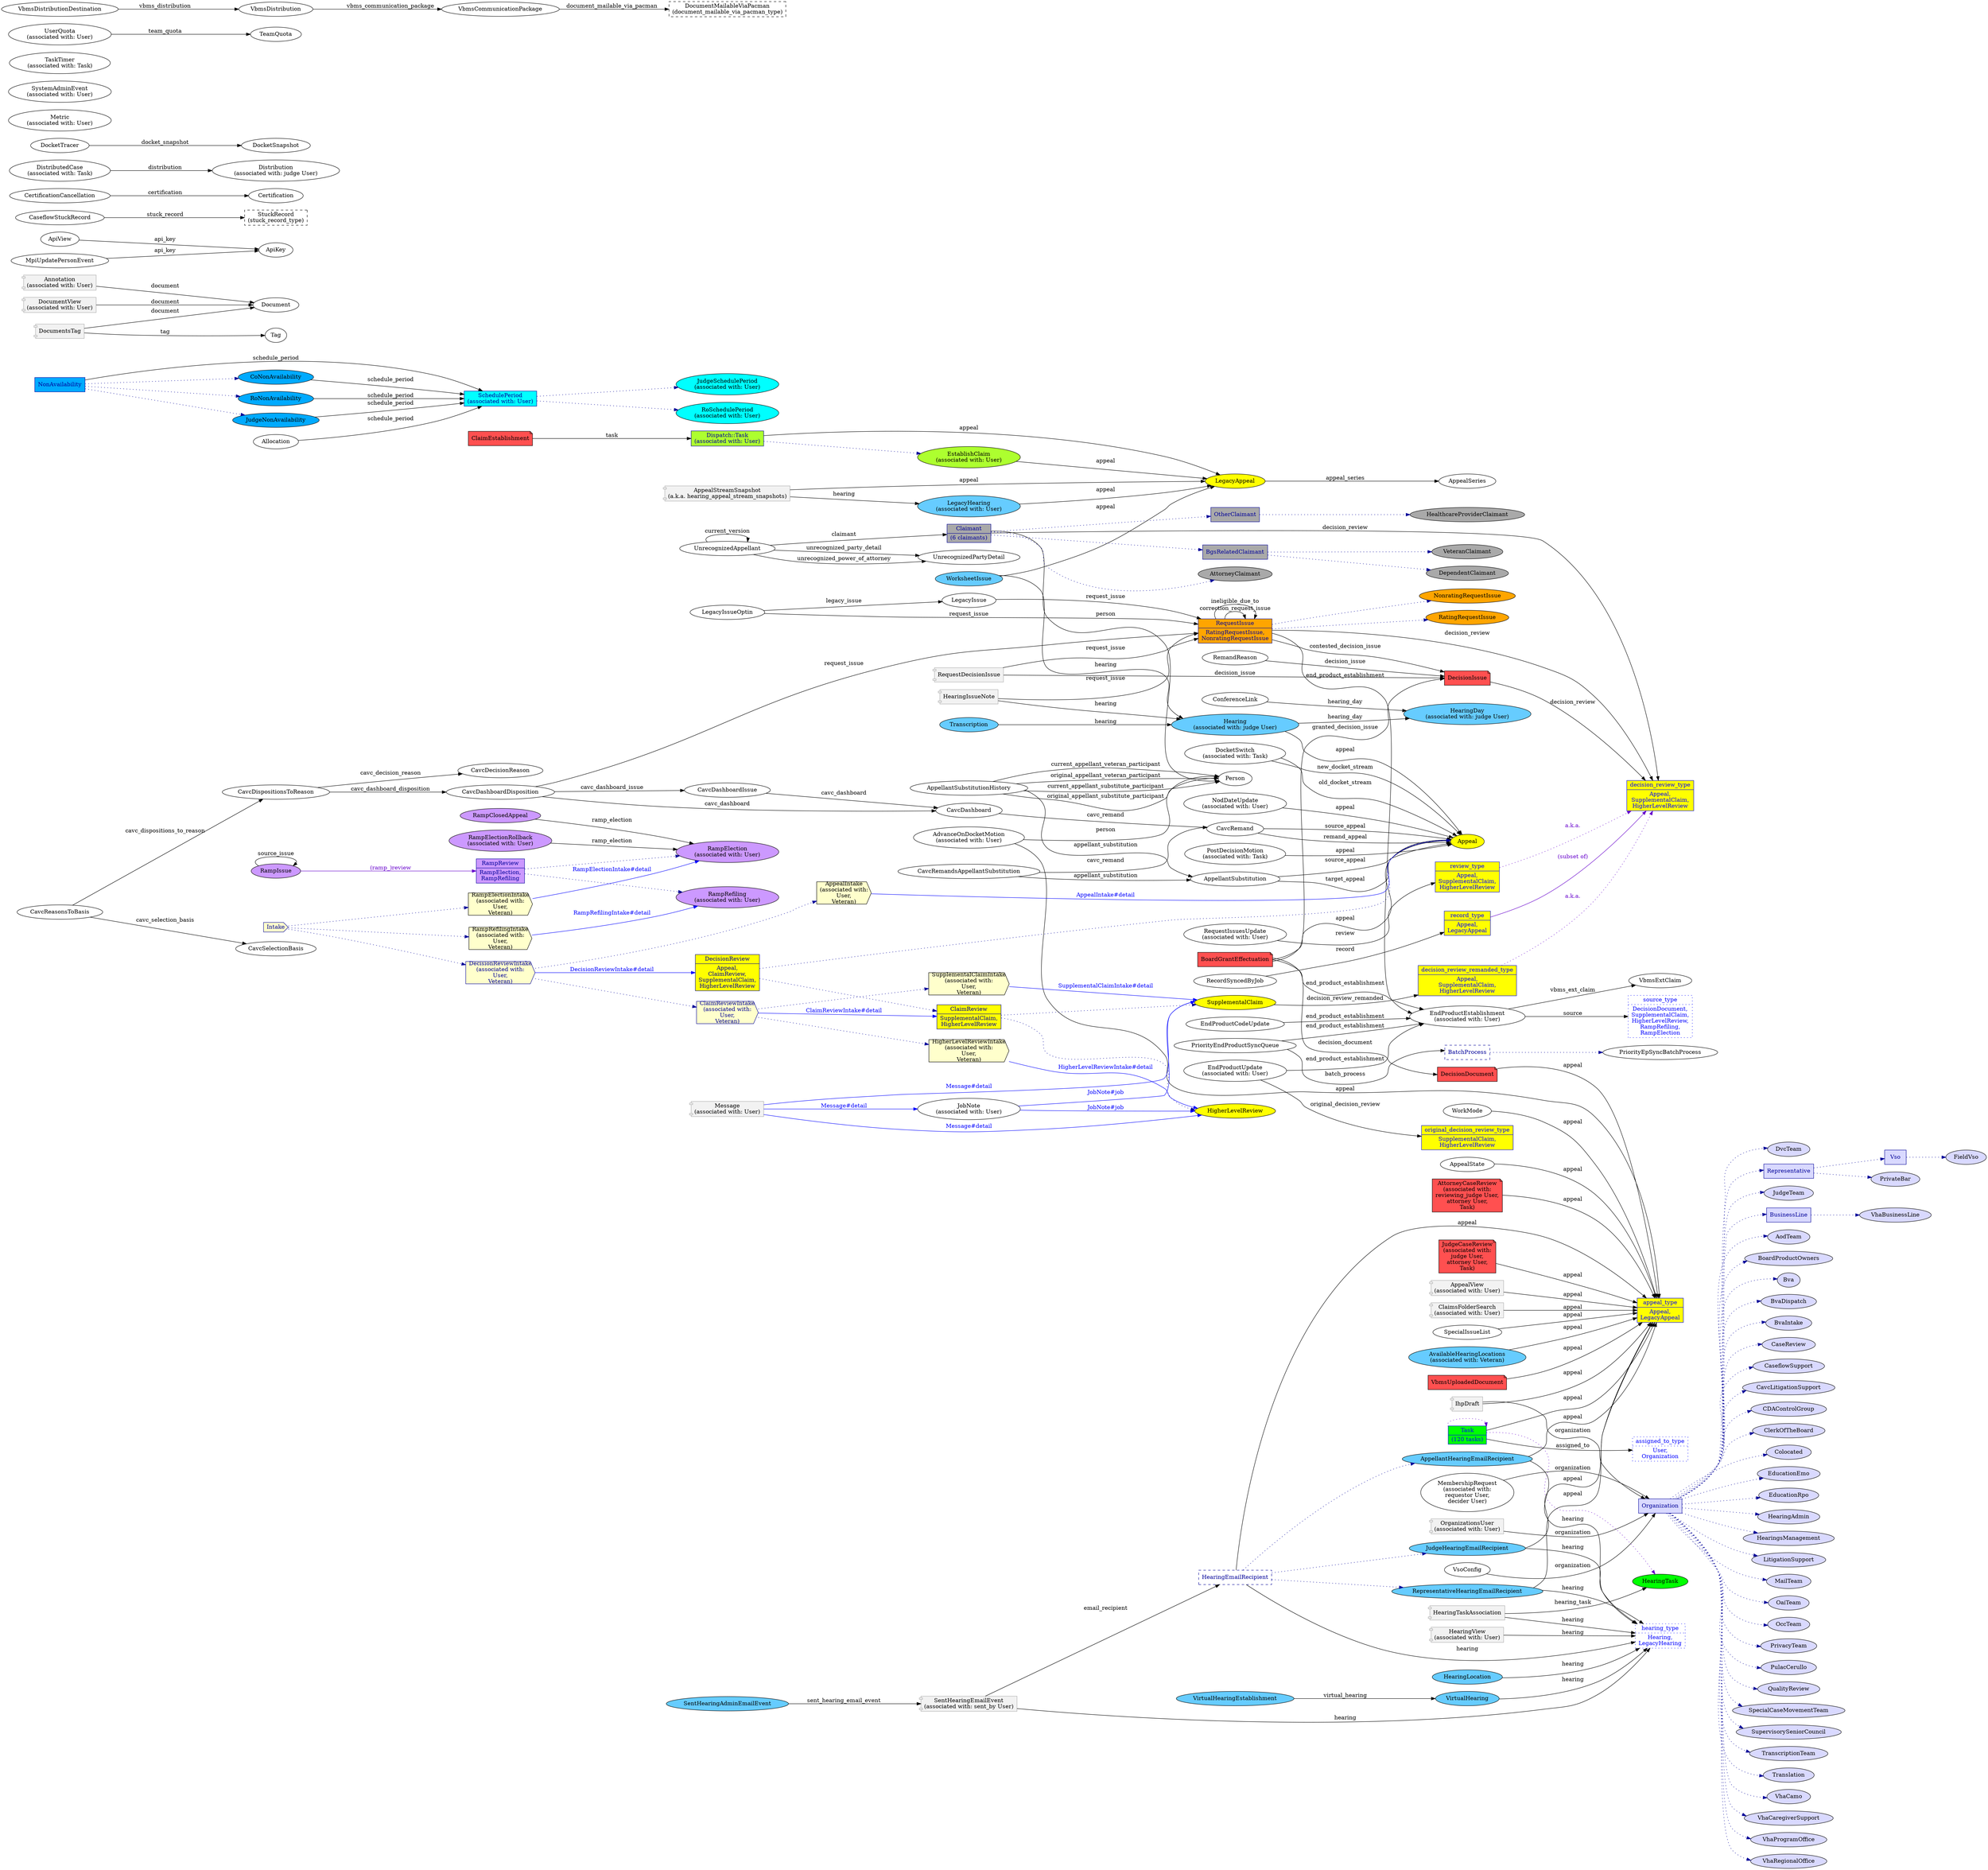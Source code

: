 digraph belongs_to_erd_subclasses {
	graph [bb="0,0,4979.9,5199",
		rankdir=LR
	];
	node [label="\N"];
	AppealSeries	[
		label=AppealSeries,
		];
	LegacyAppeal	[fillcolor="#ffff00",
		label=LegacyAppeal,
		style=filled,
		];
	LegacyAppeal -> AppealSeries	[label=appeal_series,
		];
	decision_review_type	[color="#0000ff",
		fillcolor="#ffff00",
		fontcolor="#0000ff",
		label="decision_review_type|Appeal,\nSupplementalClaim,\nHigherLevelReview",
		shape=record,
		style=filled,
		];
	Claimant	[color="#000099",
		fillcolor="#a9a9a9",
		fontcolor="#000099",
		label="Claimant|(6 claimants)",
		shape=record,
		style=filled,
		];
	Claimant -> decision_review_type	[label=decision_review,
		];
	Person	[
		label=Person,
		];
	Claimant -> Person	[label=person,
		];
	AttorneyClaimant	[fillcolor="#a9a9a9",
		label=AttorneyClaimant,
		style=filled,
		];
	Claimant -> AttorneyClaimant	[color="#000099",
		style=dotted];
	BgsRelatedClaimant	[color="#000099",
		fillcolor="#a9a9a9",
		fontcolor="#000099",
		label=BgsRelatedClaimant,
		shape=record,
		style=filled,
		];
	Claimant -> BgsRelatedClaimant	[color="#000099",
		style=dotted];
	OtherClaimant	[color="#000099",
		fillcolor="#a9a9a9",
		fontcolor="#000099",
		label=OtherClaimant,
		shape=record,
		style=filled,
		];
	Claimant -> OtherClaimant	[color="#000099",
		style=dotted];
	HearingDay	[fillcolor="#66ccff",
		label="HearingDay\n(associated with: judge User)",
		style=filled,
		];
	appeal_type	[color="#0000ff",
		fillcolor="#ffff00",
		fontcolor="#0000ff",
		label="appeal_type|Appeal,\nLegacyAppeal",
		shape=record,
		style=filled,
		];
	AttorneyCaseReview	[fillcolor="#ff5050",
		label="AttorneyCaseReview\n(associated with:\nreviewing_judge User,\nattorney User,\nTask)",
		shape=note,
		style=filled,
		];
	AttorneyCaseReview -> appeal_type	[label=appeal,
		];
	JudgeCaseReview	[fillcolor="#ff5050",
		label="JudgeCaseReview\n(associated with:\njudge User,\nattorney User,\nTask)",
		shape=note,
		style=filled,
		];
	JudgeCaseReview -> appeal_type	[label=appeal,
		];
	JobNote	[
		label="JobNote\n(associated with: User)",
		];
	SupplementalClaim	[fillcolor="#ffff00",
		label=SupplementalClaim,
		style=filled,
		];
	JobNote -> SupplementalClaim	[color="#0000ff",
		fontcolor="#0000ff",
		label="JobNote#job",
		];
	HigherLevelReview	[fillcolor="#ffff00",
		label=HigherLevelReview,
		style=filled,
		];
	JobNote -> HigherLevelReview	[color="#0000ff",
		fontcolor="#0000ff",
		label="JobNote#job",
		];
	RequestIssue	[color="#000099",
		fillcolor="#ffa500",
		fontcolor="#000099",
		label="RequestIssue|RatingRequestIssue,\nNonratingRequestIssue",
		shape=record,
		style=filled,
		];
	RequestIssue -> decision_review_type	[label=decision_review,
		];
	RequestIssue -> RequestIssue	[label=correction_request_issue,
		];
	RequestIssue -> RequestIssue	[label=ineligible_due_to,
		];
	EndProductEstablishment	[
		label="EndProductEstablishment\n(associated with: User)",
		];
	RequestIssue -> EndProductEstablishment	[label=end_product_establishment,
		];
	DecisionIssue	[fillcolor="#ff5050",
		label=DecisionIssue,
		shape=note,
		style=filled,
		];
	RequestIssue -> DecisionIssue	[label=contested_decision_issue,
		];
	NonratingRequestIssue	[fillcolor="#ffa500",
		label=NonratingRequestIssue,
		style=filled,
		];
	RequestIssue -> NonratingRequestIssue	[color="#000099",
		style=dotted];
	RatingRequestIssue	[fillcolor="#ffa500",
		label=RatingRequestIssue,
		style=filled,
		];
	RequestIssue -> RatingRequestIssue	[color="#000099",
		style=dotted];
	source_type	[color="#0000ff",
		fontcolor="#0000ff",
		label="source_type|DecisionDocument,\nSupplementalClaim,\nHigherLevelReview,\nRampRefiling,\nRampElection",
		shape=record,
		style=dotted,
		];
	EndProductEstablishment -> source_type	[label=source,
		];
	VbmsExtClaim	[
		label=VbmsExtClaim,
		];
	EndProductEstablishment -> VbmsExtClaim	[label=vbms_ext_claim,
		];
	DecisionIssue -> decision_review_type	[label=decision_review,
		];
	"Dispatch::Task"	[color="#000099",
		fillcolor="#adff2f",
		fontcolor="#000099",
		label="Dispatch::Task\n(associated with: User)",
		shape=record,
		style=filled,
		];
	"Dispatch::Task" -> LegacyAppeal	[label=appeal,
		];
	EstablishClaim	[fillcolor="#adff2f",
		label="EstablishClaim\n(associated with: User)",
		style=filled,
		];
	"Dispatch::Task" -> EstablishClaim	[color="#000099",
		style=dotted];
	WorksheetIssue	[fillcolor="#66ccff",
		label=WorksheetIssue,
		style=filled,
		];
	WorksheetIssue -> LegacyAppeal	[label=appeal,
		];
	Hearing	[fillcolor="#66ccff",
		label="Hearing\n(associated with: judge User)",
		style=filled,
		];
	WorksheetIssue -> Hearing	[label=hearing,
		];
	Hearing -> HearingDay	[label=hearing_day,
		];
	Appeal	[fillcolor="#ffff00",
		label=Appeal,
		style=filled,
		];
	Hearing -> Appeal	[label=appeal,
		];
	AppealView	[color="#aaaaaa",
		fillcolor="#f2f2f2",
		label="AppealView\n(associated with: User)",
		shape=component,
		style=filled,
		];
	AppealView -> appeal_type	[label=appeal,
		];
	ClaimsFolderSearch	[color="#aaaaaa",
		fillcolor="#f2f2f2",
		label="ClaimsFolderSearch\n(associated with: User)",
		shape=component,
		style=filled,
		];
	ClaimsFolderSearch -> appeal_type	[label=appeal,
		];
	Task	[color="#0000ff",
		fillcolor="#00ff00",
		fontcolor="#0000ff",
		label="Task|(120 tasks)",
		shape=record,
		style=filled,
		];
	Task -> appeal_type	[label=appeal,
		];
	Task -> Task	[color="#6600cc",
		fontcolor="#6600cc",
		style=dotted];
	assigned_to_type	[color="#0000ff",
		fontcolor="#0000ff",
		label="assigned_to_type|User,\nOrganization",
		shape=record,
		style=dotted,
		];
	Task -> assigned_to_type	[label=assigned_to,
		];
	HearingTask	[fillcolor="#00ff00",
		label=HearingTask,
		style=filled,
		];
	Task -> HearingTask	[color="#6600cc",
		fontcolor="#6600cc",
		style=dotted];
	RequestDecisionIssue	[color="#aaaaaa",
		fillcolor="#f2f2f2",
		label=RequestDecisionIssue,
		shape=component,
		style=filled,
		];
	RequestDecisionIssue -> RequestIssue	[label=request_issue,
		];
	RequestDecisionIssue -> DecisionIssue	[label=decision_issue,
		];
	DecisionDocument	[fillcolor="#ff5050",
		label=DecisionDocument,
		shape=note,
		style=filled,
		];
	DecisionDocument -> appeal_type	[label=appeal,
		];
	RequestIssuesUpdate	[
		label="RequestIssuesUpdate\n(associated with: User)",
		];
	review_type	[color="#0000ff",
		fillcolor="#ffff00",
		fontcolor="#0000ff",
		label="review_type|Appeal,\nSupplementalClaim,\nHigherLevelReview",
		shape=record,
		style=filled,
		];
	RequestIssuesUpdate -> review_type	[label=review,
		];
	review_type -> decision_review_type	[color="#6600cc",
		fontcolor="#6600cc",
		label="a.k.a.",
		style=dotted];
	hearing_type	[color="#0000ff",
		fontcolor="#0000ff",
		label="hearing_type|Hearing,\nLegacyHearing",
		shape=record,
		style=dotted,
		];
	HearingEmailRecipient	[color="#000099",
		fillcolor="#66ccff",
		fontcolor="#000099",
		label=HearingEmailRecipient,
		shape=record,
		style=dashed,
		];
	HearingEmailRecipient -> appeal_type	[label=appeal,
		];
	HearingEmailRecipient -> hearing_type	[label=hearing,
		];
	AppellantHearingEmailRecipient	[fillcolor="#66ccff",
		label=AppellantHearingEmailRecipient,
		style=filled,
		];
	HearingEmailRecipient -> AppellantHearingEmailRecipient	[color="#000099",
		style=dotted];
	JudgeHearingEmailRecipient	[fillcolor="#66ccff",
		label=JudgeHearingEmailRecipient,
		style=filled,
		];
	HearingEmailRecipient -> JudgeHearingEmailRecipient	[color="#000099",
		style=dotted];
	RepresentativeHearingEmailRecipient	[fillcolor="#66ccff",
		label=RepresentativeHearingEmailRecipient,
		style=filled,
		];
	HearingEmailRecipient -> RepresentativeHearingEmailRecipient	[color="#000099",
		style=dotted];
	HearingTaskAssociation	[color="#aaaaaa",
		fillcolor="#f2f2f2",
		label=HearingTaskAssociation,
		shape=component,
		style=filled,
		];
	HearingTaskAssociation -> hearing_type	[label=hearing,
		];
	HearingTaskAssociation -> HearingTask	[label=hearing_task,
		];
	VirtualHearing	[fillcolor="#66ccff",
		label=VirtualHearing,
		style=filled,
		];
	VirtualHearing -> hearing_type	[label=hearing,
		];
	Transcription	[fillcolor="#66ccff",
		label=Transcription,
		style=filled,
		];
	Transcription -> Hearing	[label=hearing,
		];
	HearingView	[color="#aaaaaa",
		fillcolor="#f2f2f2",
		label="HearingView\n(associated with: User)",
		shape=component,
		style=filled,
		];
	HearingView -> hearing_type	[label=hearing,
		];
	HearingLocation	[fillcolor="#66ccff",
		label=HearingLocation,
		style=filled,
		];
	HearingLocation -> hearing_type	[label=hearing,
		];
	HearingIssueNote	[color="#aaaaaa",
		fillcolor="#f2f2f2",
		label=HearingIssueNote,
		shape=component,
		style=filled,
		];
	HearingIssueNote -> RequestIssue	[label=request_issue,
		];
	HearingIssueNote -> Hearing	[label=hearing,
		];
	SentHearingEmailEvent	[color="#aaaaaa",
		fillcolor="#f2f2f2",
		label="SentHearingEmailEvent\n(associated with: sent_by User)",
		shape=component,
		style=filled,
		];
	SentHearingEmailEvent -> hearing_type	[label=hearing,
		];
	SentHearingEmailEvent -> HearingEmailRecipient	[label=email_recipient,
		];
	LegacyHearing	[fillcolor="#66ccff",
		label="LegacyHearing\n(associated with: User)",
		style=filled,
		];
	LegacyHearing -> LegacyAppeal	[label=appeal,
		];
	AppealStreamSnapshot	[color="#aaaaaa",
		fillcolor="#f2f2f2",
		label="AppealStreamSnapshot\n(a.k.a. hearing_appeal_stream_snapshots)",
		shape=component,
		style=filled,
		];
	AppealStreamSnapshot -> LegacyAppeal	[label=appeal,
		];
	AppealStreamSnapshot -> LegacyHearing	[label=hearing,
		];
	SpecialIssueList	[
		label=SpecialIssueList,
		];
	SpecialIssueList -> appeal_type	[label=appeal,
		];
	AvailableHearingLocations	[fillcolor="#66ccff",
		label="AvailableHearingLocations\n(associated with: Veteran)",
		style=filled,
		];
	AvailableHearingLocations -> appeal_type	[label=appeal,
		];
	record_type	[color="#0000ff",
		fillcolor="#ffff00",
		fontcolor="#0000ff",
		label="record_type|Appeal,\nLegacyAppeal",
		shape=record,
		style=filled,
		];
	record_type -> decision_review_type	[color="#6600cc",
		fontcolor="#6600cc",
		label="(subset of)",
		];
	RecordSyncedByJob	[
		label=RecordSyncedByJob,
		];
	RecordSyncedByJob -> record_type	[label=record,
		];
	VbmsUploadedDocument	[fillcolor="#ff5050",
		label=VbmsUploadedDocument,
		shape=note,
		style=filled,
		];
	VbmsUploadedDocument -> appeal_type	[label=appeal,
		];
	WorkMode	[
		label=WorkMode,
		];
	WorkMode -> appeal_type	[label=appeal,
		];
	AppealState	[
		label=AppealState,
		];
	AppealState -> appeal_type	[label=appeal,
		];
	NodDateUpdate	[
		label="NodDateUpdate\n(associated with: User)",
		];
	NodDateUpdate -> Appeal	[label=appeal,
		];
	PostDecisionMotion	[
		label="PostDecisionMotion\n(associated with: Task)",
		];
	PostDecisionMotion -> Appeal	[label=appeal,
		];
	SchedulePeriod	[color="#000099",
		fillcolor="#00ffff",
		fontcolor="#000099",
		label="SchedulePeriod\n(associated with: User)",
		shape=record,
		style=filled,
		];
	JudgeSchedulePeriod	[fillcolor="#00ffff",
		label="JudgeSchedulePeriod\n(associated with: User)",
		style=filled,
		];
	SchedulePeriod -> JudgeSchedulePeriod	[color="#000099",
		style=dotted];
	RoSchedulePeriod	[fillcolor="#00ffff",
		label="RoSchedulePeriod\n(associated with: User)",
		style=filled,
		];
	SchedulePeriod -> RoSchedulePeriod	[color="#000099",
		style=dotted];
	NonAvailability	[color="#000099",
		fillcolor="#00aaff",
		fontcolor="#000099",
		label=NonAvailability,
		shape=record,
		style=filled,
		];
	NonAvailability -> SchedulePeriod	[label=schedule_period,
		];
	CoNonAvailability	[fillcolor="#00aaff",
		label=CoNonAvailability,
		style=filled,
		];
	NonAvailability -> CoNonAvailability	[color="#000099",
		style=dotted];
	RoNonAvailability	[fillcolor="#00aaff",
		label=RoNonAvailability,
		style=filled,
		];
	NonAvailability -> RoNonAvailability	[color="#000099",
		style=dotted];
	JudgeNonAvailability	[fillcolor="#00aaff",
		label=JudgeNonAvailability,
		style=filled,
		];
	NonAvailability -> JudgeNonAvailability	[color="#000099",
		style=dotted];
	RemandReason	[
		label=RemandReason,
		];
	RemandReason -> DecisionIssue	[label=decision_issue,
		];
	CavcRemand	[
		label=CavcRemand,
		];
	CavcRemand -> Appeal	[label=source_appeal,
		];
	CavcRemand -> Appeal	[label=remand_appeal,
		];
	Organization	[color="#000099",
		fillcolor="#d9d9ff",
		fontcolor="#000099",
		label=Organization,
		shape=record,
		style=filled,
		];
	DvcTeam	[fillcolor="#d9d9ff",
		label=DvcTeam,
		style=filled,
		];
	Organization -> DvcTeam	[color="#000099",
		style=dotted];
	Representative	[color="#000099",
		fillcolor="#d9d9ff",
		fontcolor="#000099",
		label=Representative,
		shape=record,
		style=filled,
		];
	Organization -> Representative	[color="#000099",
		style=dotted];
	JudgeTeam	[fillcolor="#d9d9ff",
		label=JudgeTeam,
		style=filled,
		];
	Organization -> JudgeTeam	[color="#000099",
		style=dotted];
	BusinessLine	[color="#000099",
		fillcolor="#d9d9ff",
		fontcolor="#000099",
		label=BusinessLine,
		shape=record,
		style=filled,
		];
	Organization -> BusinessLine	[color="#000099",
		style=dotted];
	AodTeam	[fillcolor="#d9d9ff",
		label=AodTeam,
		style=filled,
		];
	Organization -> AodTeam	[color="#000099",
		style=dotted];
	BoardProductOwners	[fillcolor="#d9d9ff",
		label=BoardProductOwners,
		style=filled,
		];
	Organization -> BoardProductOwners	[color="#000099",
		style=dotted];
	Bva	[fillcolor="#d9d9ff",
		label=Bva,
		style=filled,
		];
	Organization -> Bva	[color="#000099",
		style=dotted];
	BvaDispatch	[fillcolor="#d9d9ff",
		label=BvaDispatch,
		style=filled,
		];
	Organization -> BvaDispatch	[color="#000099",
		style=dotted];
	BvaIntake	[fillcolor="#d9d9ff",
		label=BvaIntake,
		style=filled,
		];
	Organization -> BvaIntake	[color="#000099",
		style=dotted];
	CaseReview	[fillcolor="#d9d9ff",
		label=CaseReview,
		style=filled,
		];
	Organization -> CaseReview	[color="#000099",
		style=dotted];
	CaseflowSupport	[fillcolor="#d9d9ff",
		label=CaseflowSupport,
		style=filled,
		];
	Organization -> CaseflowSupport	[color="#000099",
		style=dotted];
	CavcLitigationSupport	[fillcolor="#d9d9ff",
		label=CavcLitigationSupport,
		style=filled,
		];
	Organization -> CavcLitigationSupport	[color="#000099",
		style=dotted];
	CDAControlGroup	[fillcolor="#d9d9ff",
		label=CDAControlGroup,
		style=filled,
		];
	Organization -> CDAControlGroup	[color="#000099",
		style=dotted];
	ClerkOfTheBoard	[fillcolor="#d9d9ff",
		label=ClerkOfTheBoard,
		style=filled,
		];
	Organization -> ClerkOfTheBoard	[color="#000099",
		style=dotted];
	Colocated	[fillcolor="#d9d9ff",
		label=Colocated,
		style=filled,
		];
	Organization -> Colocated	[color="#000099",
		style=dotted];
	EducationEmo	[fillcolor="#d9d9ff",
		label=EducationEmo,
		style=filled,
		];
	Organization -> EducationEmo	[color="#000099",
		style=dotted];
	EducationRpo	[fillcolor="#d9d9ff",
		label=EducationRpo,
		style=filled,
		];
	Organization -> EducationRpo	[color="#000099",
		style=dotted];
	HearingAdmin	[fillcolor="#d9d9ff",
		label=HearingAdmin,
		style=filled,
		];
	Organization -> HearingAdmin	[color="#000099",
		style=dotted];
	HearingsManagement	[fillcolor="#d9d9ff",
		label=HearingsManagement,
		style=filled,
		];
	Organization -> HearingsManagement	[color="#000099",
		style=dotted];
	LitigationSupport	[fillcolor="#d9d9ff",
		label=LitigationSupport,
		style=filled,
		];
	Organization -> LitigationSupport	[color="#000099",
		style=dotted];
	MailTeam	[fillcolor="#d9d9ff",
		label=MailTeam,
		style=filled,
		];
	Organization -> MailTeam	[color="#000099",
		style=dotted];
	OaiTeam	[fillcolor="#d9d9ff",
		label=OaiTeam,
		style=filled,
		];
	Organization -> OaiTeam	[color="#000099",
		style=dotted];
	OccTeam	[fillcolor="#d9d9ff",
		label=OccTeam,
		style=filled,
		];
	Organization -> OccTeam	[color="#000099",
		style=dotted];
	PrivacyTeam	[fillcolor="#d9d9ff",
		label=PrivacyTeam,
		style=filled,
		];
	Organization -> PrivacyTeam	[color="#000099",
		style=dotted];
	PulacCerullo	[fillcolor="#d9d9ff",
		label=PulacCerullo,
		style=filled,
		];
	Organization -> PulacCerullo	[color="#000099",
		style=dotted];
	QualityReview	[fillcolor="#d9d9ff",
		label=QualityReview,
		style=filled,
		];
	Organization -> QualityReview	[color="#000099",
		style=dotted];
	SpecialCaseMovementTeam	[fillcolor="#d9d9ff",
		label=SpecialCaseMovementTeam,
		style=filled,
		];
	Organization -> SpecialCaseMovementTeam	[color="#000099",
		style=dotted];
	SupervisorySeniorCouncil	[fillcolor="#d9d9ff",
		label=SupervisorySeniorCouncil,
		style=filled,
		];
	Organization -> SupervisorySeniorCouncil	[color="#000099",
		style=dotted];
	TranscriptionTeam	[fillcolor="#d9d9ff",
		label=TranscriptionTeam,
		style=filled,
		];
	Organization -> TranscriptionTeam	[color="#000099",
		style=dotted];
	Translation	[fillcolor="#d9d9ff",
		label=Translation,
		style=filled,
		];
	Organization -> Translation	[color="#000099",
		style=dotted];
	VhaCamo	[fillcolor="#d9d9ff",
		label=VhaCamo,
		style=filled,
		];
	Organization -> VhaCamo	[color="#000099",
		style=dotted];
	VhaCaregiverSupport	[fillcolor="#d9d9ff",
		label=VhaCaregiverSupport,
		style=filled,
		];
	Organization -> VhaCaregiverSupport	[color="#000099",
		style=dotted];
	VhaProgramOffice	[fillcolor="#d9d9ff",
		label=VhaProgramOffice,
		style=filled,
		];
	Organization -> VhaProgramOffice	[color="#000099",
		style=dotted];
	VhaRegionalOffice	[fillcolor="#d9d9ff",
		label=VhaRegionalOffice,
		style=filled,
		];
	Organization -> VhaRegionalOffice	[color="#000099",
		style=dotted];
	OrganizationsUser	[color="#aaaaaa",
		fillcolor="#f2f2f2",
		label="OrganizationsUser\n(associated with: User)",
		shape=component,
		style=filled,
		];
	OrganizationsUser -> Organization	[label=organization,
		];
	RampReview	[color="#000099",
		fillcolor="#cc99ff",
		fontcolor="#000099",
		label="RampReview|RampElection,\nRampRefiling",
		shape=record,
		style=filled,
		];
	RampElection	[fillcolor="#cc99ff",
		label="RampElection\n(associated with: User)",
		style=filled,
		];
	RampReview -> RampElection	[color="#000099",
		style=dotted];
	RampRefiling	[fillcolor="#cc99ff",
		label="RampRefiling\n(associated with: User)",
		style=filled,
		];
	RampReview -> RampRefiling	[color="#000099",
		style=dotted];
	AdvanceOnDocketMotion	[
		label="AdvanceOnDocketMotion\n(associated with: User)",
		];
	AdvanceOnDocketMotion -> Person	[label=person,
		];
	AdvanceOnDocketMotion -> appeal_type	[label=appeal,
		];
	Document	[
		label=Document,
		];
	Annotation	[color="#aaaaaa",
		fillcolor="#f2f2f2",
		label="Annotation\n(associated with: User)",
		shape=component,
		style=filled,
		];
	Annotation -> Document	[label=document,
		];
	ApiKey	[
		label=ApiKey,
		];
	ApiView	[
		label=ApiView,
		];
	ApiView -> ApiKey	[label=api_key,
		];
	AppellantSubstitution	[
		label=AppellantSubstitution,
		];
	AppellantSubstitution -> Appeal	[label=source_appeal,
		];
	AppellantSubstitution -> Appeal	[label=target_appeal,
		];
	AppellantSubstitutionHistory	[
		label=AppellantSubstitutionHistory,
		];
	AppellantSubstitutionHistory -> Person	[label=original_appellant_veteran_participant,
		];
	AppellantSubstitutionHistory -> Person	[label=current_appellant_substitute_participant,
		];
	AppellantSubstitutionHistory -> Person	[label=original_appellant_substitute_participant,
		];
	AppellantSubstitutionHistory -> Person	[label=current_appellant_veteran_participant,
		];
	AppellantSubstitutionHistory -> AppellantSubstitution	[label=appellant_substitution,
		];
	BoardGrantEffectuation	[fillcolor="#ff5050",
		label=BoardGrantEffectuation,
		shape=note,
		style=filled,
		];
	BoardGrantEffectuation -> EndProductEstablishment	[label=end_product_establishment,
		];
	BoardGrantEffectuation -> DecisionIssue	[label=granted_decision_issue,
		];
	BoardGrantEffectuation -> DecisionDocument	[label=decision_document,
		];
	BoardGrantEffectuation -> Appeal	[label=appeal,
		];
	stuck_record_type	[
		label="StuckRecord\n(stuck_record_type)",
		shape=box,
		style=dashed,
		];
	CaseflowStuckRecord	[
		label=CaseflowStuckRecord,
		];
	CaseflowStuckRecord -> stuck_record_type	[label=stuck_record,
		];
	CavcDashboard	[
		label=CavcDashboard,
		];
	CavcDashboard -> CavcRemand	[label=cavc_remand,
		];
	CavcDashboardDisposition	[
		label=CavcDashboardDisposition,
		];
	CavcDashboardDisposition -> RequestIssue	[label=request_issue,
		];
	CavcDashboardDisposition -> CavcDashboard	[label=cavc_dashboard,
		];
	CavcDashboardIssue	[
		label=CavcDashboardIssue,
		];
	CavcDashboardDisposition -> CavcDashboardIssue	[label=cavc_dashboard_issue,
		];
	CavcDashboardIssue -> CavcDashboard	[label=cavc_dashboard,
		];
	CavcDispositionsToReason	[
		label=CavcDispositionsToReason,
		];
	CavcDispositionsToReason -> CavcDashboardDisposition	[label=cavc_dashboard_disposition,
		];
	CavcDecisionReason	[
		label=CavcDecisionReason,
		];
	CavcDispositionsToReason -> CavcDecisionReason	[label=cavc_decision_reason,
		];
	CavcReasonsToBasis	[
		label=CavcReasonsToBasis,
		];
	CavcReasonsToBasis -> CavcDispositionsToReason	[label=cavc_dispositions_to_reason,
		];
	CavcSelectionBasis	[
		label=CavcSelectionBasis,
		];
	CavcReasonsToBasis -> CavcSelectionBasis	[label=cavc_selection_basis,
		];
	CavcRemandsAppellantSubstitution	[
		label=CavcRemandsAppellantSubstitution,
		];
	CavcRemandsAppellantSubstitution -> CavcRemand	[label=cavc_remand,
		];
	CavcRemandsAppellantSubstitution -> AppellantSubstitution	[label=appellant_substitution,
		];
	Certification	[
		label=Certification,
		];
	CertificationCancellation	[
		label=CertificationCancellation,
		];
	CertificationCancellation -> Certification	[label=certification,
		];
	ClaimEstablishment	[fillcolor="#ff5050",
		label=ClaimEstablishment,
		shape=note,
		style=filled,
		];
	ClaimEstablishment -> "Dispatch::Task"	[label=task,
		];
	Distribution	[
		label="Distribution\n(associated with: judge User)",
		];
	DistributedCase	[
		label="DistributedCase\n(associated with: Task)",
		];
	DistributedCase -> Distribution	[label=distribution,
		];
	DocketSwitch	[
		label="DocketSwitch\n(associated with: Task)",
		];
	DocketSwitch -> Appeal	[label=old_docket_stream,
		];
	DocketSwitch -> Appeal	[label=new_docket_stream,
		];
	DocketSnapshot	[
		label=DocketSnapshot,
		];
	DocketTracer	[
		label=DocketTracer,
		];
	DocketTracer -> DocketSnapshot	[label=docket_snapshot,
		];
	DocumentView	[color="#aaaaaa",
		fillcolor="#f2f2f2",
		label="DocumentView\n(associated with: User)",
		shape=component,
		style=filled,
		];
	DocumentView -> Document	[label=document,
		];
	DocumentsTag	[color="#aaaaaa",
		fillcolor="#f2f2f2",
		label=DocumentsTag,
		shape=component,
		style=filled,
		];
	DocumentsTag -> Document	[label=document,
		];
	Tag	[
		label=Tag,
		];
	DocumentsTag -> Tag	[label=tag,
		];
	EndProductCodeUpdate	[
		label=EndProductCodeUpdate,
		];
	EndProductCodeUpdate -> EndProductEstablishment	[label=end_product_establishment,
		];
	EndProductUpdate	[
		label="EndProductUpdate\n(associated with: User)",
		];
	EndProductUpdate -> EndProductEstablishment	[label=end_product_establishment,
		];
	original_decision_review_type	[color="#0000ff",
		fillcolor="#ffff00",
		fontcolor="#0000ff",
		label="original_decision_review_type|SupplementalClaim,\nHigherLevelReview",
		shape=record,
		style=filled,
		];
	EndProductUpdate -> original_decision_review_type	[label=original_decision_review,
		];
	Allocation	[
		label=Allocation,
		];
	Allocation -> SchedulePeriod	[label=schedule_period,
		];
	ConferenceLink	[
		label=ConferenceLink,
		];
	ConferenceLink -> HearingDay	[label=hearing_day,
		];
	SentHearingAdminEmailEvent	[fillcolor="#66ccff",
		label=SentHearingAdminEmailEvent,
		style=filled,
		];
	SentHearingAdminEmailEvent -> SentHearingEmailEvent	[label=sent_hearing_email_event,
		];
	VirtualHearingEstablishment	[fillcolor="#66ccff",
		label=VirtualHearingEstablishment,
		style=filled,
		];
	VirtualHearingEstablishment -> VirtualHearing	[label=virtual_hearing,
		];
	IhpDraft	[color="#aaaaaa",
		fillcolor="#f2f2f2",
		label=IhpDraft,
		shape=component,
		style=filled,
		];
	IhpDraft -> appeal_type	[label=appeal,
		];
	IhpDraft -> Organization	[label=organization,
		];
	LegacyIssue	[
		label=LegacyIssue,
		];
	LegacyIssue -> RequestIssue	[label=request_issue,
		];
	LegacyIssueOptin	[
		label=LegacyIssueOptin,
		];
	LegacyIssueOptin -> RequestIssue	[label=request_issue,
		];
	LegacyIssueOptin -> LegacyIssue	[label=legacy_issue,
		];
	MembershipRequest	[
		label="MembershipRequest\n(associated with:\nrequestor User,\ndecider User)",
		];
	MembershipRequest -> Organization	[label=organization,
		];
	Message	[color="#aaaaaa",
		fillcolor="#f2f2f2",
		label="Message\n(associated with: User)",
		shape=component,
		style=filled,
		];
	Message -> JobNote	[color="#0000ff",
		fontcolor="#0000ff",
		label="Message#detail",
		];
	Message -> SupplementalClaim	[color="#0000ff",
		fontcolor="#0000ff",
		label="Message#detail",
		];
	Message -> HigherLevelReview	[color="#0000ff",
		fontcolor="#0000ff",
		label="Message#detail",
		];
	Metric	[
		label="Metric\n(associated with: User)",
		];
	MpiUpdatePersonEvent	[
		label=MpiUpdatePersonEvent,
		];
	MpiUpdatePersonEvent -> ApiKey	[label=api_key,
		];
	PriorityEndProductSyncQueue	[
		label=PriorityEndProductSyncQueue,
		];
	PriorityEndProductSyncQueue -> EndProductEstablishment	[label=end_product_establishment,
		];
	BatchProcess	[color="#000099",
		fontcolor="#000099",
		label=BatchProcess,
		shape=record,
		style=dashed,
		];
	PriorityEndProductSyncQueue -> BatchProcess	[label=batch_process,
		];
	PriorityEpSyncBatchProcess	[
		label=PriorityEpSyncBatchProcess,
		];
	BatchProcess -> PriorityEpSyncBatchProcess	[color="#000099",
		style=dotted];
	RampClosedAppeal	[fillcolor="#cc99ff",
		label=RampClosedAppeal,
		style=filled,
		];
	RampClosedAppeal -> RampElection	[label=ramp_election,
		];
	RampElectionRollback	[fillcolor="#cc99ff",
		label="RampElectionRollback\n(associated with: User)",
		style=filled,
		];
	RampElectionRollback -> RampElection	[label=ramp_election,
		];
	RampIssue	[fillcolor="#cc99ff",
		label=RampIssue,
		style=filled,
		];
	RampIssue -> RampReview	[color="#6600cc",
		fontcolor="#6600cc",
		label="(ramp_)review",
		];
	RampIssue -> RampIssue	[label=source_issue,
		];
	SystemAdminEvent	[
		label="SystemAdminEvent\n(associated with: User)",
		];
	TaskTimer	[
		label="TaskTimer\n(associated with: Task)",
		];
	UnrecognizedAppellant	[
		label=UnrecognizedAppellant,
		];
	UnrecognizedAppellant -> Claimant	[label=claimant,
		];
	UnrecognizedAppellant -> UnrecognizedAppellant	[label=current_version,
		];
	UnrecognizedPartyDetail	[
		label=UnrecognizedPartyDetail,
		];
	UnrecognizedAppellant -> UnrecognizedPartyDetail	[label=unrecognized_party_detail,
		];
	UnrecognizedAppellant -> UnrecognizedPartyDetail	[label=unrecognized_power_of_attorney,
		];
	UserQuota	[
		label="UserQuota\n(associated with: User)",
		];
	TeamQuota	[
		label=TeamQuota,
		];
	UserQuota -> TeamQuota	[label=team_quota,
		];
	document_mailable_via_pacman_type	[
		label="DocumentMailableViaPacman\n(document_mailable_via_pacman_type)",
		shape=box,
		style=dashed,
		];
	VbmsCommunicationPackage	[
		label=VbmsCommunicationPackage,
		];
	VbmsCommunicationPackage -> document_mailable_via_pacman_type	[label=document_mailable_via_pacman,
		];
	VbmsDistribution	[
		label=VbmsDistribution,
		];
	VbmsDistribution -> VbmsCommunicationPackage	[label=vbms_communication_package,
		];
	VbmsDistributionDestination	[
		label=VbmsDistributionDestination,
		];
	VbmsDistributionDestination -> VbmsDistribution	[label=vbms_distribution,
		];
	VsoConfig	[
		label=VsoConfig,
		];
	VsoConfig -> Organization	[label=organization,
		];
	decision_review_remanded_type	[color="#0000ff",
		fillcolor="#ffff00",
		fontcolor="#0000ff",
		label="decision_review_remanded_type|Appeal,\nSupplementalClaim,\nHigherLevelReview",
		shape=record,
		style=filled,
		];
	decision_review_remanded_type -> decision_review_type	[color="#6600cc",
		fontcolor="#6600cc",
		label="a.k.a.",
		style=dotted];
	SupplementalClaim -> decision_review_remanded_type	[label=decision_review_remanded,
		];
	EstablishClaim -> LegacyAppeal	[label=appeal,
		];
	DecisionReviewIntake	[color="#000099",
		fillcolor="#ffffcc",
		fontcolor="#000099",
		label="DecisionReviewIntake\n(associated with:\nUser,\nVeteran)",
		shape=cds,
		style=filled,
		];
	AppealIntake	[fillcolor="#ffffcc",
		label="AppealIntake\n(associated with:\nUser,\nVeteran)",
		shape=cds,
		style=filled,
		];
	DecisionReviewIntake -> AppealIntake	[color="#000099",
		style=dotted];
	ClaimReviewIntake	[color="#000099",
		fillcolor="#ffffcc",
		fontcolor="#000099",
		label="ClaimReviewIntake\n(associated with:\nUser,\nVeteran)",
		shape=cds,
		style=filled,
		];
	DecisionReviewIntake -> ClaimReviewIntake	[color="#000099",
		style=dotted];
	DecisionReview	[color="#000099",
		fillcolor="#ffff00",
		fontcolor="#000099",
		label="DecisionReview|Appeal,\nClaimReview,\nSupplementalClaim,\nHigherLevelReview",
		shape=record,
		style=filled,
		];
	DecisionReviewIntake -> DecisionReview	[color="#0000ff",
		fontcolor="#0000ff",
		label="DecisionReviewIntake#detail",
		];
	RampElectionIntake	[fillcolor="#ffffcc",
		label="RampElectionIntake\n(associated with:\nUser,\nVeteran)",
		shape=cds,
		style=filled,
		];
	RampElectionIntake -> RampElection	[color="#0000ff",
		fontcolor="#0000ff",
		label="RampElectionIntake#detail",
		];
	RampRefilingIntake	[fillcolor="#ffffcc",
		label="RampRefilingIntake\n(associated with:\nUser,\nVeteran)",
		shape=cds,
		style=filled,
		];
	RampRefilingIntake -> RampRefiling	[color="#0000ff",
		fontcolor="#0000ff",
		label="RampRefilingIntake#detail",
		];
	AppealIntake -> Appeal	[color="#0000ff",
		fontcolor="#0000ff",
		label="AppealIntake#detail",
		];
	HigherLevelReviewIntake	[fillcolor="#ffffcc",
		label="HigherLevelReviewIntake\n(associated with:\nUser,\nVeteran)",
		shape=cds,
		style=filled,
		];
	ClaimReviewIntake -> HigherLevelReviewIntake	[color="#000099",
		style=dotted];
	SupplementalClaimIntake	[fillcolor="#ffffcc",
		label="SupplementalClaimIntake\n(associated with:\nUser,\nVeteran)",
		shape=cds,
		style=filled,
		];
	ClaimReviewIntake -> SupplementalClaimIntake	[color="#000099",
		style=dotted];
	ClaimReview	[color="#000099",
		fillcolor="#ffff00",
		fontcolor="#000099",
		label="ClaimReview|SupplementalClaim,\nHigherLevelReview",
		shape=record,
		style=filled,
		];
	ClaimReviewIntake -> ClaimReview	[color="#0000ff",
		fontcolor="#0000ff",
		label="ClaimReviewIntake#detail",
		];
	HigherLevelReviewIntake -> HigherLevelReview	[color="#0000ff",
		fontcolor="#0000ff",
		label="HigherLevelReviewIntake#detail",
		];
	SupplementalClaimIntake -> SupplementalClaim	[color="#0000ff",
		fontcolor="#0000ff",
		label="SupplementalClaimIntake#detail",
		];
	AppellantHearingEmailRecipient -> appeal_type	[label=appeal,
		];
	AppellantHearingEmailRecipient -> hearing_type	[label=hearing,
		];
	JudgeHearingEmailRecipient -> appeal_type	[label=appeal,
		];
	JudgeHearingEmailRecipient -> hearing_type	[label=hearing,
		];
	RepresentativeHearingEmailRecipient -> appeal_type	[label=appeal,
		];
	RepresentativeHearingEmailRecipient -> hearing_type	[label=hearing,
		];
	CoNonAvailability -> SchedulePeriod	[label=schedule_period,
		];
	RoNonAvailability -> SchedulePeriod	[label=schedule_period,
		];
	JudgeNonAvailability -> SchedulePeriod	[label=schedule_period,
		];
	DecisionReview -> Appeal	[color="#000099",
		style=dotted];
	DecisionReview -> ClaimReview	[color="#000099",
		style=dotted];
	ClaimReview -> SupplementalClaim	[color="#000099",
		style=dotted];
	ClaimReview -> HigherLevelReview	[color="#000099",
		style=dotted];
	DependentClaimant	[fillcolor="#a9a9a9",
		label=DependentClaimant,
		style=filled,
		];
	BgsRelatedClaimant -> DependentClaimant	[color="#000099",
		style=dotted];
	VeteranClaimant	[fillcolor="#a9a9a9",
		label=VeteranClaimant,
		style=filled,
		];
	BgsRelatedClaimant -> VeteranClaimant	[color="#000099",
		style=dotted];
	HealthcareProviderClaimant	[fillcolor="#a9a9a9",
		label=HealthcareProviderClaimant,
		style=filled,
		];
	OtherClaimant -> HealthcareProviderClaimant	[color="#000099",
		style=dotted];
	Intake	[color="#000099",
		fillcolor="#ffffcc",
		fontcolor="#000099",
		label=Intake,
		shape=cds,
		style=filled,
		];
	Intake -> DecisionReviewIntake	[color="#000099",
		style=dotted];
	Intake -> RampElectionIntake	[color="#000099",
		style=dotted];
	Intake -> RampRefilingIntake	[color="#000099",
		style=dotted];
	Vso	[color="#000099",
		fillcolor="#d9d9ff",
		fontcolor="#000099",
		label=Vso,
		shape=record,
		style=filled,
		];
	Representative -> Vso	[color="#000099",
		style=dotted];
	PrivateBar	[fillcolor="#d9d9ff",
		label=PrivateBar,
		style=filled,
		];
	Representative -> PrivateBar	[color="#000099",
		style=dotted];
	VhaBusinessLine	[fillcolor="#d9d9ff",
		label=VhaBusinessLine,
		style=filled,
		];
	BusinessLine -> VhaBusinessLine	[color="#000099",
		style=dotted];
	FieldVso	[fillcolor="#d9d9ff",
		label=FieldVso,
		style=filled,
		];
	Vso -> FieldVso	[color="#000099",
		style=dotted];
}
